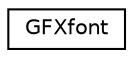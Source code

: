 digraph "Graphical Class Hierarchy"
{
 // LATEX_PDF_SIZE
  edge [fontname="Helvetica",fontsize="10",labelfontname="Helvetica",labelfontsize="10"];
  node [fontname="Helvetica",fontsize="10",shape=record];
  rankdir="LR";
  Node0 [label="GFXfont",height=0.2,width=0.4,color="black", fillcolor="white", style="filled",URL="$struct_g_f_xfont.html",tooltip="Data stored for FONT AS A WHOLE."];
}
